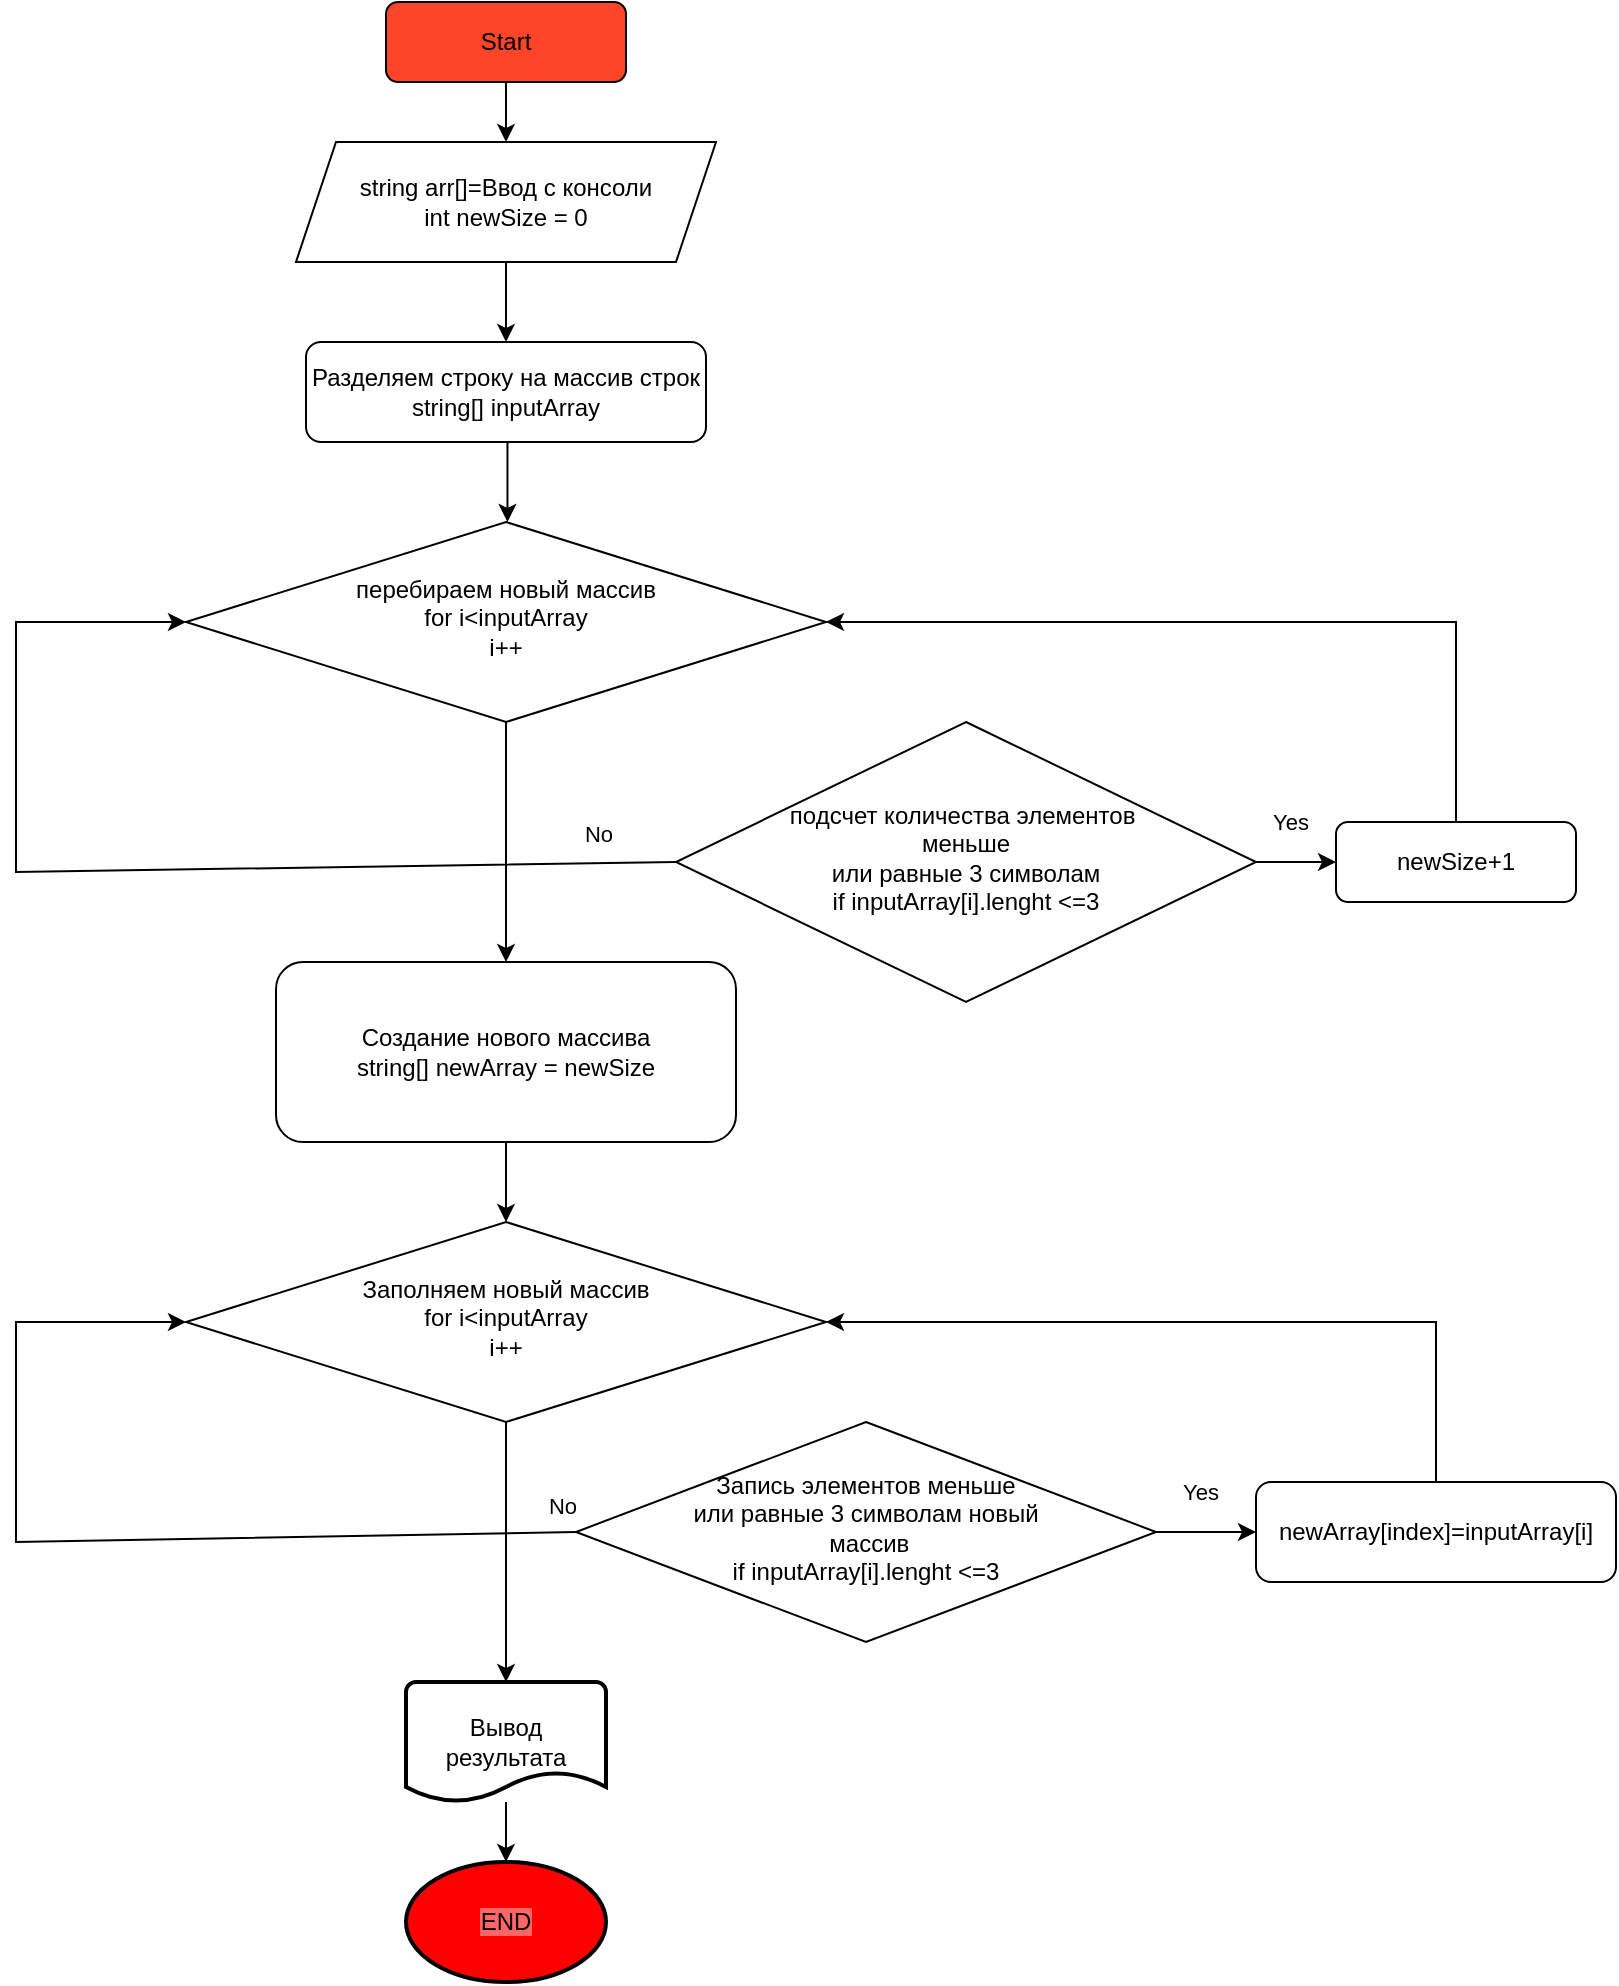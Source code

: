 <mxfile version="24.3.1" type="device">
  <diagram id="C5RBs43oDa-KdzZeNtuy" name="Page-1">
    <mxGraphModel dx="1066" dy="625" grid="1" gridSize="10" guides="1" tooltips="1" connect="1" arrows="1" fold="1" page="1" pageScale="1" pageWidth="827" pageHeight="1169" math="0" shadow="0">
      <root>
        <mxCell id="WIyWlLk6GJQsqaUBKTNV-0" />
        <mxCell id="WIyWlLk6GJQsqaUBKTNV-1" parent="WIyWlLk6GJQsqaUBKTNV-0" />
        <mxCell id="WIyWlLk6GJQsqaUBKTNV-3" value="Start" style="rounded=1;whiteSpace=wrap;html=1;fontSize=12;glass=0;strokeWidth=1;shadow=0;fillColor=#FF4529;" parent="WIyWlLk6GJQsqaUBKTNV-1" vertex="1">
          <mxGeometry x="205" y="10" width="120" height="40" as="geometry" />
        </mxCell>
        <mxCell id="WIyWlLk6GJQsqaUBKTNV-6" value="перебираем новый массив&lt;div&gt;for i&amp;lt;&lt;span style=&quot;background-color: initial;&quot;&gt;inputArray&lt;/span&gt;&lt;/div&gt;&lt;div&gt;&lt;span style=&quot;background-color: initial;&quot;&gt;i++&lt;/span&gt;&lt;/div&gt;" style="rhombus;whiteSpace=wrap;html=1;shadow=0;fontFamily=Helvetica;fontSize=12;align=center;strokeWidth=1;spacing=6;spacingTop=-4;" parent="WIyWlLk6GJQsqaUBKTNV-1" vertex="1">
          <mxGeometry x="105" y="270" width="320" height="100" as="geometry" />
        </mxCell>
        <mxCell id="WIyWlLk6GJQsqaUBKTNV-7" value="Разделяем строку на массив строк&lt;div&gt;string[] inputArray&lt;/div&gt;" style="rounded=1;whiteSpace=wrap;html=1;fontSize=12;glass=0;strokeWidth=1;shadow=0;" parent="WIyWlLk6GJQsqaUBKTNV-1" vertex="1">
          <mxGeometry x="165" y="180" width="200" height="50" as="geometry" />
        </mxCell>
        <mxCell id="WIyWlLk6GJQsqaUBKTNV-10" value="подсчет количества элементов&amp;nbsp;&lt;div&gt;меньше&lt;div&gt;или равные 3 символам&lt;br&gt;&lt;div&gt;if inputArray[i].lenght&lt;span style=&quot;background-color: initial;&quot;&gt;&amp;nbsp;&amp;lt;=3&lt;/span&gt;&lt;/div&gt;&lt;/div&gt;&lt;/div&gt;" style="rhombus;whiteSpace=wrap;html=1;shadow=0;fontFamily=Helvetica;fontSize=12;align=center;strokeWidth=1;spacing=6;spacingTop=-4;" parent="WIyWlLk6GJQsqaUBKTNV-1" vertex="1">
          <mxGeometry x="350" y="370" width="290" height="140" as="geometry" />
        </mxCell>
        <mxCell id="WIyWlLk6GJQsqaUBKTNV-12" value="newSize+1" style="rounded=1;whiteSpace=wrap;html=1;fontSize=12;glass=0;strokeWidth=1;shadow=0;" parent="WIyWlLk6GJQsqaUBKTNV-1" vertex="1">
          <mxGeometry x="680" y="420" width="120" height="40" as="geometry" />
        </mxCell>
        <mxCell id="Q3AwZY8vojBWnE9U3JBR-0" value="string arr[]=Ввод с консоли&lt;div&gt;int newSize = 0&lt;/div&gt;" style="shape=parallelogram;perimeter=parallelogramPerimeter;whiteSpace=wrap;html=1;fixedSize=1;" parent="WIyWlLk6GJQsqaUBKTNV-1" vertex="1">
          <mxGeometry x="160" y="80" width="210" height="60" as="geometry" />
        </mxCell>
        <mxCell id="Q3AwZY8vojBWnE9U3JBR-1" value="" style="endArrow=classic;html=1;rounded=0;entryX=0;entryY=0.5;entryDx=0;entryDy=0;exitX=1;exitY=0.5;exitDx=0;exitDy=0;" parent="WIyWlLk6GJQsqaUBKTNV-1" source="WIyWlLk6GJQsqaUBKTNV-10" target="WIyWlLk6GJQsqaUBKTNV-12" edge="1">
          <mxGeometry width="50" height="50" relative="1" as="geometry">
            <mxPoint x="340" y="470" as="sourcePoint" />
            <mxPoint x="390" y="420" as="targetPoint" />
          </mxGeometry>
        </mxCell>
        <mxCell id="Q3AwZY8vojBWnE9U3JBR-2" value="Yes" style="edgeLabel;html=1;align=center;verticalAlign=middle;resizable=0;points=[];" parent="Q3AwZY8vojBWnE9U3JBR-1" vertex="1" connectable="0">
          <mxGeometry x="-0.138" relative="1" as="geometry">
            <mxPoint y="-20" as="offset" />
          </mxGeometry>
        </mxCell>
        <mxCell id="Q3AwZY8vojBWnE9U3JBR-3" value="" style="endArrow=classic;html=1;rounded=0;entryX=0;entryY=0.5;entryDx=0;entryDy=0;exitX=0;exitY=0.5;exitDx=0;exitDy=0;" parent="WIyWlLk6GJQsqaUBKTNV-1" source="WIyWlLk6GJQsqaUBKTNV-10" target="WIyWlLk6GJQsqaUBKTNV-6" edge="1">
          <mxGeometry width="50" height="50" relative="1" as="geometry">
            <mxPoint x="20" y="450" as="sourcePoint" />
            <mxPoint x="70" y="320" as="targetPoint" />
            <Array as="points">
              <mxPoint x="20" y="445" />
              <mxPoint x="20" y="320" />
            </Array>
          </mxGeometry>
        </mxCell>
        <mxCell id="Q3AwZY8vojBWnE9U3JBR-4" value="No" style="edgeLabel;html=1;align=center;verticalAlign=middle;resizable=0;points=[];" parent="Q3AwZY8vojBWnE9U3JBR-3" vertex="1" connectable="0">
          <mxGeometry x="-0.668" y="1" relative="1" as="geometry">
            <mxPoint x="50" y="-17" as="offset" />
          </mxGeometry>
        </mxCell>
        <mxCell id="Q3AwZY8vojBWnE9U3JBR-5" value="" style="endArrow=classic;html=1;rounded=0;entryX=1;entryY=0.5;entryDx=0;entryDy=0;exitX=0.5;exitY=0;exitDx=0;exitDy=0;" parent="WIyWlLk6GJQsqaUBKTNV-1" source="WIyWlLk6GJQsqaUBKTNV-12" target="WIyWlLk6GJQsqaUBKTNV-6" edge="1">
          <mxGeometry width="50" height="50" relative="1" as="geometry">
            <mxPoint x="470" y="530" as="sourcePoint" />
            <mxPoint x="520" y="480" as="targetPoint" />
            <Array as="points">
              <mxPoint x="740" y="320" />
            </Array>
          </mxGeometry>
        </mxCell>
        <mxCell id="Q3AwZY8vojBWnE9U3JBR-6" value="Заполняем новый массив&lt;div&gt;for i&amp;lt;&lt;span style=&quot;background-color: initial;&quot;&gt;inputArray&lt;/span&gt;&lt;/div&gt;&lt;div&gt;&lt;span style=&quot;background-color: initial;&quot;&gt;i++&lt;/span&gt;&lt;/div&gt;" style="rhombus;whiteSpace=wrap;html=1;shadow=0;fontFamily=Helvetica;fontSize=12;align=center;strokeWidth=1;spacing=6;spacingTop=-4;" parent="WIyWlLk6GJQsqaUBKTNV-1" vertex="1">
          <mxGeometry x="105" y="620" width="320" height="100" as="geometry" />
        </mxCell>
        <mxCell id="Q3AwZY8vojBWnE9U3JBR-7" value="Запись элементов меньше&lt;div&gt;или равные 3 символам новый&lt;/div&gt;&lt;div&gt;&amp;nbsp;массив&lt;br&gt;&lt;div&gt;if inputArray[i].lenght&lt;span style=&quot;background-color: initial;&quot;&gt;&amp;nbsp;&amp;lt;=3&lt;/span&gt;&lt;/div&gt;&lt;/div&gt;" style="rhombus;whiteSpace=wrap;html=1;shadow=0;fontFamily=Helvetica;fontSize=12;align=center;strokeWidth=1;spacing=6;spacingTop=-4;" parent="WIyWlLk6GJQsqaUBKTNV-1" vertex="1">
          <mxGeometry x="300" y="720" width="290" height="110" as="geometry" />
        </mxCell>
        <mxCell id="Q3AwZY8vojBWnE9U3JBR-8" value="newArray[index]=inputArray[i]" style="rounded=1;whiteSpace=wrap;html=1;fontSize=12;glass=0;strokeWidth=1;shadow=0;" parent="WIyWlLk6GJQsqaUBKTNV-1" vertex="1">
          <mxGeometry x="640" y="750" width="180" height="50" as="geometry" />
        </mxCell>
        <mxCell id="Q3AwZY8vojBWnE9U3JBR-9" value="" style="endArrow=classic;html=1;rounded=0;entryX=0;entryY=0.5;entryDx=0;entryDy=0;exitX=1;exitY=0.5;exitDx=0;exitDy=0;" parent="WIyWlLk6GJQsqaUBKTNV-1" source="Q3AwZY8vojBWnE9U3JBR-7" target="Q3AwZY8vojBWnE9U3JBR-8" edge="1">
          <mxGeometry width="50" height="50" relative="1" as="geometry">
            <mxPoint x="340" y="850" as="sourcePoint" />
            <mxPoint x="390" y="800" as="targetPoint" />
          </mxGeometry>
        </mxCell>
        <mxCell id="Q3AwZY8vojBWnE9U3JBR-10" value="Yes" style="edgeLabel;html=1;align=center;verticalAlign=middle;resizable=0;points=[];" parent="Q3AwZY8vojBWnE9U3JBR-9" vertex="1" connectable="0">
          <mxGeometry x="-0.138" relative="1" as="geometry">
            <mxPoint y="-20" as="offset" />
          </mxGeometry>
        </mxCell>
        <mxCell id="Q3AwZY8vojBWnE9U3JBR-11" value="" style="endArrow=classic;html=1;rounded=0;entryX=0;entryY=0.5;entryDx=0;entryDy=0;exitX=0;exitY=0.5;exitDx=0;exitDy=0;" parent="WIyWlLk6GJQsqaUBKTNV-1" source="Q3AwZY8vojBWnE9U3JBR-7" target="Q3AwZY8vojBWnE9U3JBR-6" edge="1">
          <mxGeometry width="50" height="50" relative="1" as="geometry">
            <mxPoint x="20" y="830" as="sourcePoint" />
            <mxPoint x="70" y="700" as="targetPoint" />
            <Array as="points">
              <mxPoint x="20" y="780" />
              <mxPoint x="20" y="670" />
            </Array>
          </mxGeometry>
        </mxCell>
        <mxCell id="Q3AwZY8vojBWnE9U3JBR-12" value="No" style="edgeLabel;html=1;align=center;verticalAlign=middle;resizable=0;points=[];" parent="Q3AwZY8vojBWnE9U3JBR-11" vertex="1" connectable="0">
          <mxGeometry x="-0.668" y="1" relative="1" as="geometry">
            <mxPoint x="72" y="-16" as="offset" />
          </mxGeometry>
        </mxCell>
        <mxCell id="Q3AwZY8vojBWnE9U3JBR-13" value="" style="endArrow=classic;html=1;rounded=0;entryX=1;entryY=0.5;entryDx=0;entryDy=0;exitX=0.5;exitY=0;exitDx=0;exitDy=0;" parent="WIyWlLk6GJQsqaUBKTNV-1" source="Q3AwZY8vojBWnE9U3JBR-8" target="Q3AwZY8vojBWnE9U3JBR-6" edge="1">
          <mxGeometry width="50" height="50" relative="1" as="geometry">
            <mxPoint x="470" y="910" as="sourcePoint" />
            <mxPoint x="520" y="860" as="targetPoint" />
            <Array as="points">
              <mxPoint x="730" y="670" />
            </Array>
          </mxGeometry>
        </mxCell>
        <mxCell id="Q3AwZY8vojBWnE9U3JBR-14" value="Создание нового массива&lt;div&gt;string[] newArray = newSize&lt;/div&gt;" style="rounded=1;whiteSpace=wrap;html=1;fontSize=12;glass=0;strokeWidth=1;shadow=0;" parent="WIyWlLk6GJQsqaUBKTNV-1" vertex="1">
          <mxGeometry x="150" y="490" width="230" height="90" as="geometry" />
        </mxCell>
        <mxCell id="Q3AwZY8vojBWnE9U3JBR-15" value="Вывод результата" style="strokeWidth=2;html=1;shape=mxgraph.flowchart.document2;whiteSpace=wrap;size=0.25;" parent="WIyWlLk6GJQsqaUBKTNV-1" vertex="1">
          <mxGeometry x="215" y="850" width="100" height="60" as="geometry" />
        </mxCell>
        <mxCell id="Q3AwZY8vojBWnE9U3JBR-16" value="&lt;span style=&quot;background-color: rgb(255, 102, 102);&quot;&gt;END&lt;/span&gt;" style="strokeWidth=2;html=1;shape=mxgraph.flowchart.start_1;whiteSpace=wrap;fillColor=#FF0000;" parent="WIyWlLk6GJQsqaUBKTNV-1" vertex="1">
          <mxGeometry x="215" y="940" width="100" height="60" as="geometry" />
        </mxCell>
        <mxCell id="Q3AwZY8vojBWnE9U3JBR-17" value="" style="endArrow=classic;html=1;rounded=0;entryX=0.5;entryY=0;entryDx=0;entryDy=0;entryPerimeter=0;" parent="WIyWlLk6GJQsqaUBKTNV-1" source="Q3AwZY8vojBWnE9U3JBR-15" target="Q3AwZY8vojBWnE9U3JBR-16" edge="1">
          <mxGeometry width="50" height="50" relative="1" as="geometry">
            <mxPoint x="555" y="840" as="sourcePoint" />
            <mxPoint x="605" y="790" as="targetPoint" />
          </mxGeometry>
        </mxCell>
        <mxCell id="Q3AwZY8vojBWnE9U3JBR-18" value="" style="endArrow=classic;html=1;rounded=0;exitX=0.5;exitY=1;exitDx=0;exitDy=0;" parent="WIyWlLk6GJQsqaUBKTNV-1" source="WIyWlLk6GJQsqaUBKTNV-3" target="Q3AwZY8vojBWnE9U3JBR-0" edge="1">
          <mxGeometry width="50" height="50" relative="1" as="geometry">
            <mxPoint x="670" y="260" as="sourcePoint" />
            <mxPoint x="720" y="210" as="targetPoint" />
          </mxGeometry>
        </mxCell>
        <mxCell id="Q3AwZY8vojBWnE9U3JBR-19" value="" style="endArrow=classic;html=1;rounded=0;exitX=0.5;exitY=1;exitDx=0;exitDy=0;entryX=0.5;entryY=0;entryDx=0;entryDy=0;" parent="WIyWlLk6GJQsqaUBKTNV-1" source="Q3AwZY8vojBWnE9U3JBR-0" target="WIyWlLk6GJQsqaUBKTNV-7" edge="1">
          <mxGeometry width="50" height="50" relative="1" as="geometry">
            <mxPoint x="400" y="180" as="sourcePoint" />
            <mxPoint x="450" y="130" as="targetPoint" />
          </mxGeometry>
        </mxCell>
        <mxCell id="Q3AwZY8vojBWnE9U3JBR-20" value="" style="endArrow=classic;html=1;rounded=0;exitX=0.5;exitY=1;exitDx=0;exitDy=0;entryX=0.5;entryY=0;entryDx=0;entryDy=0;" parent="WIyWlLk6GJQsqaUBKTNV-1" edge="1">
          <mxGeometry width="50" height="50" relative="1" as="geometry">
            <mxPoint x="265.73" y="230" as="sourcePoint" />
            <mxPoint x="265.73" y="270" as="targetPoint" />
          </mxGeometry>
        </mxCell>
        <mxCell id="Q3AwZY8vojBWnE9U3JBR-21" value="" style="endArrow=classic;html=1;rounded=0;exitX=0.5;exitY=1;exitDx=0;exitDy=0;entryX=0.5;entryY=0;entryDx=0;entryDy=0;" parent="WIyWlLk6GJQsqaUBKTNV-1" source="WIyWlLk6GJQsqaUBKTNV-6" target="Q3AwZY8vojBWnE9U3JBR-14" edge="1">
          <mxGeometry width="50" height="50" relative="1" as="geometry">
            <mxPoint x="470" y="490" as="sourcePoint" />
            <mxPoint x="520" y="440" as="targetPoint" />
          </mxGeometry>
        </mxCell>
        <mxCell id="Q3AwZY8vojBWnE9U3JBR-22" value="" style="endArrow=classic;html=1;rounded=0;exitX=0.5;exitY=1;exitDx=0;exitDy=0;entryX=0.5;entryY=0;entryDx=0;entryDy=0;" parent="WIyWlLk6GJQsqaUBKTNV-1" source="Q3AwZY8vojBWnE9U3JBR-14" target="Q3AwZY8vojBWnE9U3JBR-6" edge="1">
          <mxGeometry width="50" height="50" relative="1" as="geometry">
            <mxPoint x="470" y="490" as="sourcePoint" />
            <mxPoint x="520" y="440" as="targetPoint" />
          </mxGeometry>
        </mxCell>
        <mxCell id="Q3AwZY8vojBWnE9U3JBR-23" value="" style="endArrow=classic;html=1;rounded=0;exitX=0.5;exitY=1;exitDx=0;exitDy=0;entryX=0.5;entryY=0;entryDx=0;entryDy=0;entryPerimeter=0;" parent="WIyWlLk6GJQsqaUBKTNV-1" source="Q3AwZY8vojBWnE9U3JBR-6" target="Q3AwZY8vojBWnE9U3JBR-15" edge="1">
          <mxGeometry width="50" height="50" relative="1" as="geometry">
            <mxPoint x="470" y="970" as="sourcePoint" />
            <mxPoint x="520" y="920" as="targetPoint" />
          </mxGeometry>
        </mxCell>
      </root>
    </mxGraphModel>
  </diagram>
</mxfile>
